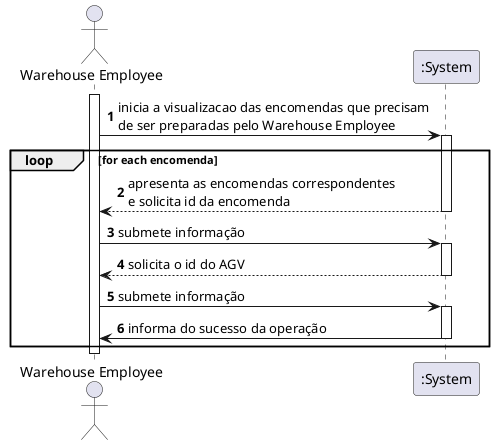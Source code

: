 @startuml
autonumber
actor "Warehouse Employee" as WE

activate WE
WE -> ":System" : inicia a visualizacao das encomendas que precisam\nde ser preparadas pelo Warehouse Employee
activate ":System"
loop for each encomenda
":System" --> WE : apresenta as encomendas correspondentes\ne solicita id da encomenda
deactivate ":System"
WE -> ":System" : submete informação
activate ":System"
":System" --> WE : solicita o id do AGV
deactivate ":System"
WE -> ":System" : submete informação
activate ":System"
":System" -> WE : informa do sucesso da operação
deactivate ":System"
end
deactivate WE

@enduml

